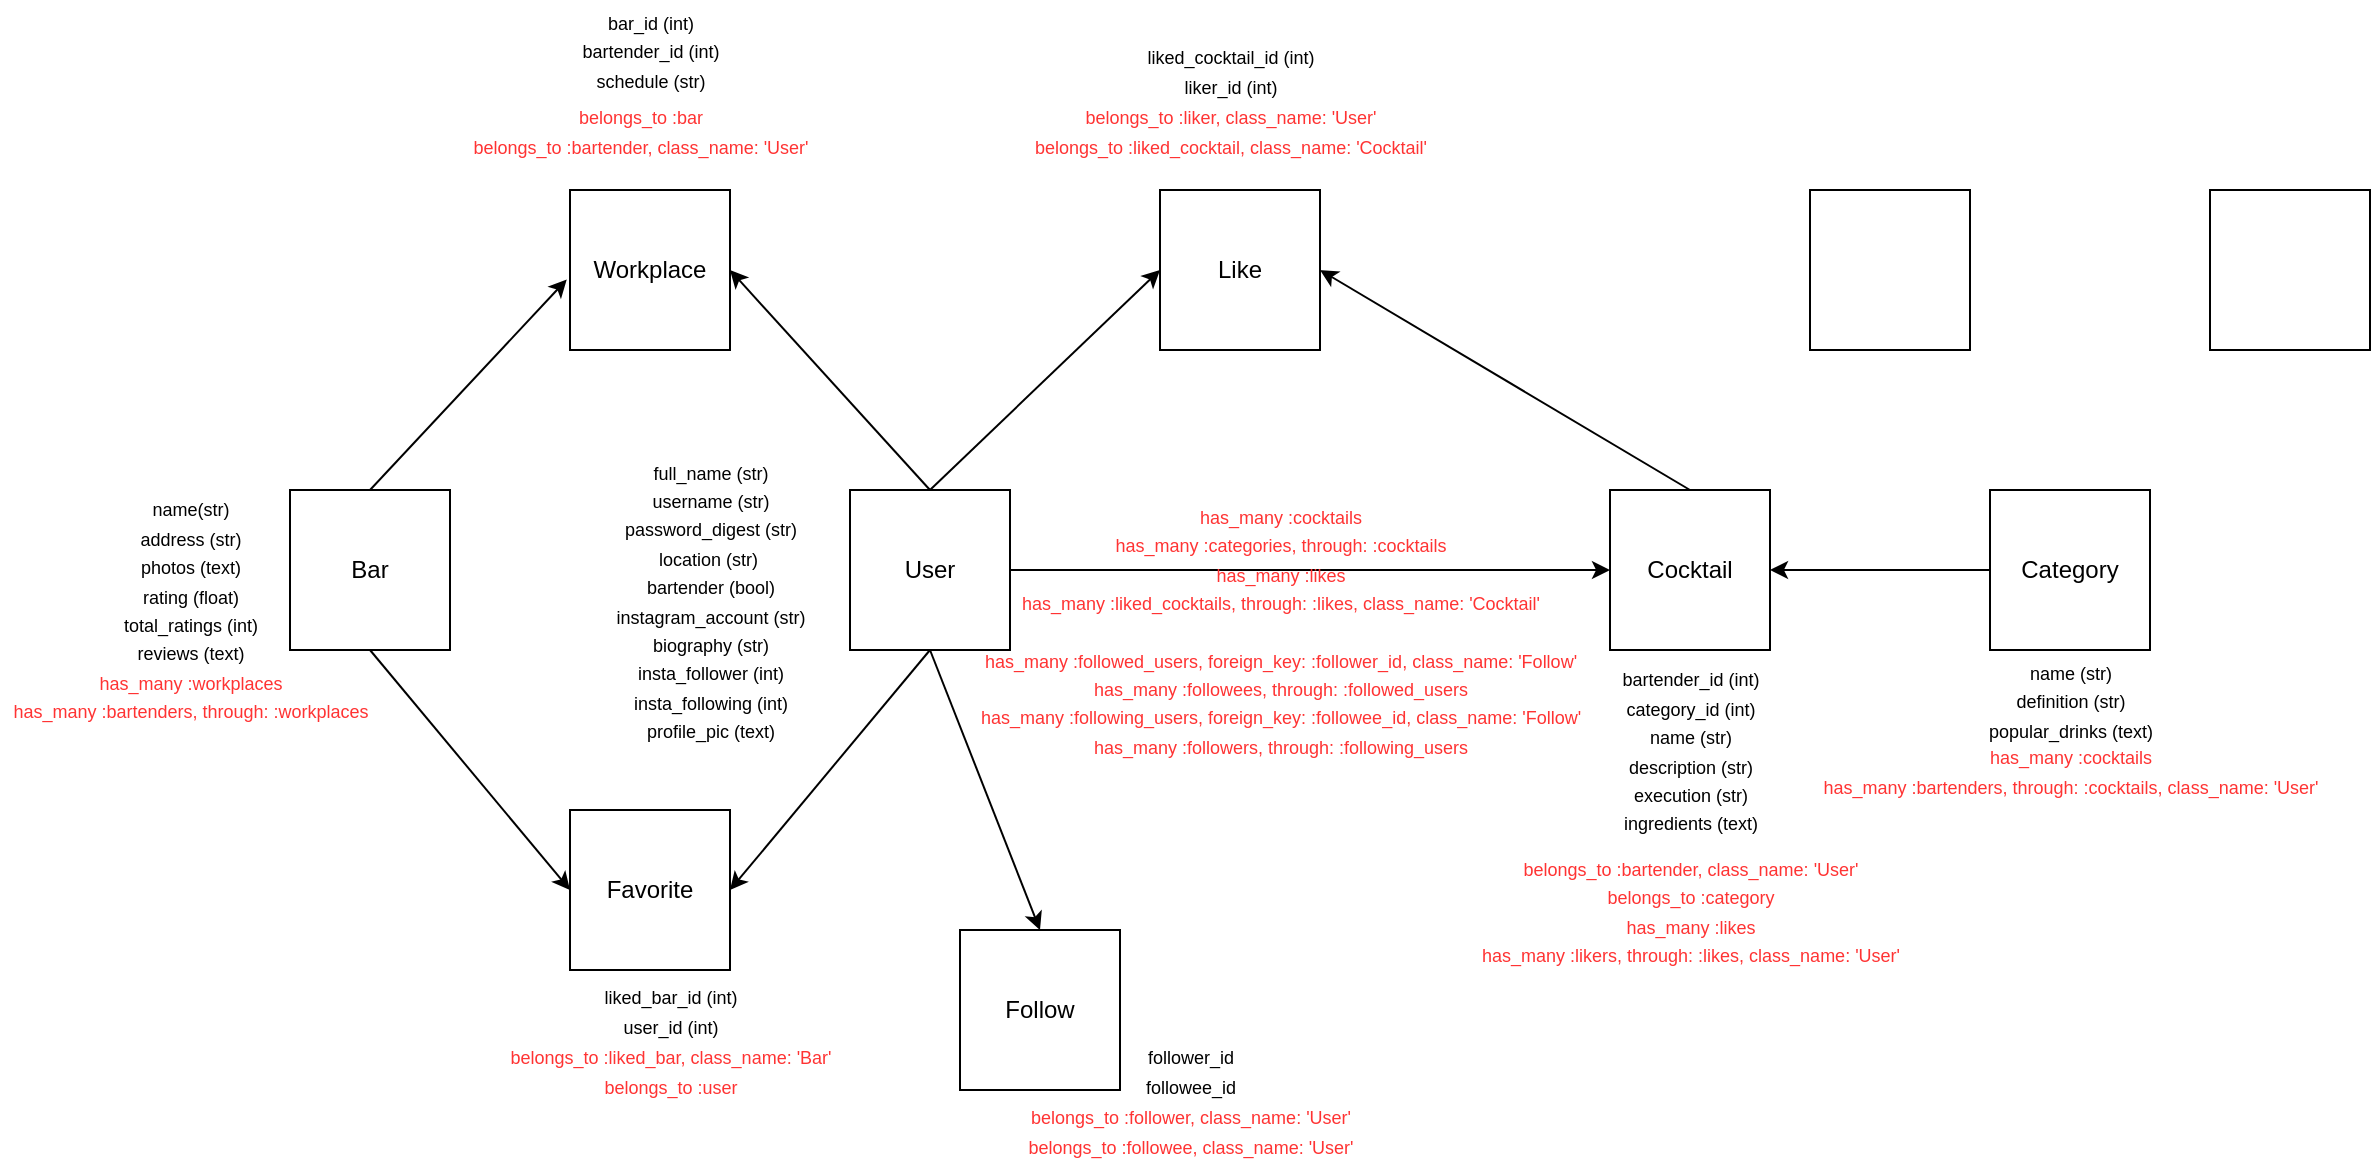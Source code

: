 <mxfile version="14.8.0" type="github">
  <diagram id="yXq_ncp_oJ6ES4drRkR6" name="Page-1">
    <mxGraphModel dx="1833" dy="1669" grid="1" gridSize="10" guides="1" tooltips="1" connect="1" arrows="1" fold="1" page="1" pageScale="1" pageWidth="850" pageHeight="1100" math="0" shadow="0">
      <root>
        <mxCell id="0" />
        <mxCell id="1" parent="0" />
        <mxCell id="LLp70P_dzTgBlbzyxr1e-1" value="Bar" style="whiteSpace=wrap;html=1;aspect=fixed;" parent="1" vertex="1">
          <mxGeometry x="50" y="40" width="80" height="80" as="geometry" />
        </mxCell>
        <mxCell id="LLp70P_dzTgBlbzyxr1e-2" value="Workplace" style="whiteSpace=wrap;html=1;aspect=fixed;" parent="1" vertex="1">
          <mxGeometry x="190" y="-110" width="80" height="80" as="geometry" />
        </mxCell>
        <mxCell id="LLp70P_dzTgBlbzyxr1e-3" value="User" style="whiteSpace=wrap;html=1;aspect=fixed;" parent="1" vertex="1">
          <mxGeometry x="330" y="40" width="80" height="80" as="geometry" />
        </mxCell>
        <mxCell id="LLp70P_dzTgBlbzyxr1e-4" value="Follow" style="whiteSpace=wrap;html=1;aspect=fixed;" parent="1" vertex="1">
          <mxGeometry x="385" y="260" width="80" height="80" as="geometry" />
        </mxCell>
        <mxCell id="LLp70P_dzTgBlbzyxr1e-5" value="Category" style="whiteSpace=wrap;html=1;aspect=fixed;" parent="1" vertex="1">
          <mxGeometry x="900" y="40" width="80" height="80" as="geometry" />
        </mxCell>
        <mxCell id="LLp70P_dzTgBlbzyxr1e-6" value="Cocktail" style="whiteSpace=wrap;html=1;aspect=fixed;" parent="1" vertex="1">
          <mxGeometry x="710" y="40" width="80" height="80" as="geometry" />
        </mxCell>
        <mxCell id="LLp70P_dzTgBlbzyxr1e-8" value="Like" style="whiteSpace=wrap;html=1;aspect=fixed;" parent="1" vertex="1">
          <mxGeometry x="485" y="-110" width="80" height="80" as="geometry" />
        </mxCell>
        <mxCell id="LLp70P_dzTgBlbzyxr1e-10" value="" style="endArrow=classic;html=1;entryX=-0.02;entryY=0.559;entryDx=0;entryDy=0;entryPerimeter=0;" parent="1" target="LLp70P_dzTgBlbzyxr1e-2" edge="1">
          <mxGeometry width="50" height="50" relative="1" as="geometry">
            <mxPoint x="90" y="40" as="sourcePoint" />
            <mxPoint x="140" y="-10" as="targetPoint" />
          </mxGeometry>
        </mxCell>
        <mxCell id="LLp70P_dzTgBlbzyxr1e-11" value="" style="endArrow=classic;html=1;entryX=1;entryY=0.5;entryDx=0;entryDy=0;exitX=0.5;exitY=0;exitDx=0;exitDy=0;" parent="1" source="LLp70P_dzTgBlbzyxr1e-3" target="LLp70P_dzTgBlbzyxr1e-2" edge="1">
          <mxGeometry width="50" height="50" relative="1" as="geometry">
            <mxPoint x="330" y="20" as="sourcePoint" />
            <mxPoint x="380" y="-30" as="targetPoint" />
          </mxGeometry>
        </mxCell>
        <mxCell id="LLp70P_dzTgBlbzyxr1e-12" value="" style="endArrow=classic;html=1;exitX=0.5;exitY=1;exitDx=0;exitDy=0;entryX=0.5;entryY=0;entryDx=0;entryDy=0;" parent="1" source="LLp70P_dzTgBlbzyxr1e-3" target="LLp70P_dzTgBlbzyxr1e-4" edge="1">
          <mxGeometry width="50" height="50" relative="1" as="geometry">
            <mxPoint x="220" y="160" as="sourcePoint" />
            <mxPoint x="270" y="110" as="targetPoint" />
          </mxGeometry>
        </mxCell>
        <mxCell id="LLp70P_dzTgBlbzyxr1e-13" value="" style="endArrow=classic;html=1;entryX=0;entryY=0.5;entryDx=0;entryDy=0;exitX=0.5;exitY=0;exitDx=0;exitDy=0;" parent="1" source="LLp70P_dzTgBlbzyxr1e-3" target="LLp70P_dzTgBlbzyxr1e-8" edge="1">
          <mxGeometry width="50" height="50" relative="1" as="geometry">
            <mxPoint x="385" y="40" as="sourcePoint" />
            <mxPoint x="440" y="-30" as="targetPoint" />
          </mxGeometry>
        </mxCell>
        <mxCell id="LLp70P_dzTgBlbzyxr1e-14" value="" style="endArrow=classic;html=1;exitX=1;exitY=0.5;exitDx=0;exitDy=0;entryX=0;entryY=0.5;entryDx=0;entryDy=0;" parent="1" source="LLp70P_dzTgBlbzyxr1e-3" target="LLp70P_dzTgBlbzyxr1e-6" edge="1">
          <mxGeometry width="50" height="50" relative="1" as="geometry">
            <mxPoint x="490" y="90" as="sourcePoint" />
            <mxPoint x="540" y="40" as="targetPoint" />
          </mxGeometry>
        </mxCell>
        <mxCell id="LLp70P_dzTgBlbzyxr1e-15" value="" style="endArrow=classic;html=1;exitX=0;exitY=0.5;exitDx=0;exitDy=0;entryX=1;entryY=0.5;entryDx=0;entryDy=0;" parent="1" source="LLp70P_dzTgBlbzyxr1e-5" target="LLp70P_dzTgBlbzyxr1e-6" edge="1">
          <mxGeometry width="50" height="50" relative="1" as="geometry">
            <mxPoint x="710" y="100" as="sourcePoint" />
            <mxPoint x="760" y="50" as="targetPoint" />
          </mxGeometry>
        </mxCell>
        <mxCell id="LLp70P_dzTgBlbzyxr1e-16" value="" style="endArrow=classic;html=1;entryX=1;entryY=0.5;entryDx=0;entryDy=0;exitX=0.5;exitY=0;exitDx=0;exitDy=0;" parent="1" source="LLp70P_dzTgBlbzyxr1e-6" target="LLp70P_dzTgBlbzyxr1e-8" edge="1">
          <mxGeometry width="50" height="50" relative="1" as="geometry">
            <mxPoint x="620" as="sourcePoint" />
            <mxPoint x="670" y="-50" as="targetPoint" />
          </mxGeometry>
        </mxCell>
        <mxCell id="LLp70P_dzTgBlbzyxr1e-17" value="&lt;font style=&quot;font-size: 9px&quot;&gt;name(str)&lt;br&gt;address (str)&lt;br&gt;photos (text)&lt;br&gt;rating (float)&lt;br&gt;total_ratings (int)&lt;br&gt;reviews (text)&lt;/font&gt;" style="text;html=1;align=center;verticalAlign=middle;resizable=0;points=[];autosize=1;strokeColor=none;" parent="1" vertex="1">
          <mxGeometry x="-40" y="35" width="80" height="100" as="geometry" />
        </mxCell>
        <mxCell id="LLp70P_dzTgBlbzyxr1e-18" value="&lt;font style=&quot;font-size: 9px&quot;&gt;full_name (str)&lt;br&gt;username (str)&lt;br&gt;password_digest (str)&lt;br&gt;location (str)&amp;nbsp;&lt;br&gt;bartender (bool)&lt;br&gt;instagram_account (str)&lt;br&gt;biography (str)&lt;br&gt;insta_follower (int)&lt;br&gt;insta_following (int)&lt;br&gt;profile_pic (text)&lt;/font&gt;" style="text;html=1;align=center;verticalAlign=middle;resizable=0;points=[];autosize=1;strokeColor=none;" parent="1" vertex="1">
          <mxGeometry x="205" y="15" width="110" height="160" as="geometry" />
        </mxCell>
        <mxCell id="LLp70P_dzTgBlbzyxr1e-19" value="&lt;font style=&quot;font-size: 9px&quot;&gt;bar_id (int)&lt;br&gt;bartender_id (int)&lt;br&gt;schedule (str)&lt;br&gt;&lt;/font&gt;" style="text;html=1;align=center;verticalAlign=middle;resizable=0;points=[];autosize=1;strokeColor=none;" parent="1" vertex="1">
          <mxGeometry x="190" y="-205" width="80" height="50" as="geometry" />
        </mxCell>
        <mxCell id="LLp70P_dzTgBlbzyxr1e-20" value="&lt;font style=&quot;font-size: 9px&quot;&gt;liked_cocktail_id (int)&lt;br&gt;liker_id (int)&lt;/font&gt;" style="text;html=1;align=center;verticalAlign=middle;resizable=0;points=[];autosize=1;strokeColor=none;" parent="1" vertex="1">
          <mxGeometry x="470" y="-190" width="100" height="40" as="geometry" />
        </mxCell>
        <mxCell id="LLp70P_dzTgBlbzyxr1e-21" value="&lt;font style=&quot;font-size: 9px&quot;&gt;bartender_id (int)&lt;br&gt;category_id (int)&lt;br&gt;name (str)&lt;br&gt;description (str)&lt;br&gt;execution (str)&lt;br&gt;ingredients (text)&lt;/font&gt;" style="text;html=1;align=center;verticalAlign=middle;resizable=0;points=[];autosize=1;strokeColor=none;" parent="1" vertex="1">
          <mxGeometry x="710" y="120" width="80" height="100" as="geometry" />
        </mxCell>
        <mxCell id="LLp70P_dzTgBlbzyxr1e-22" value="&lt;font style=&quot;font-size: 9px&quot;&gt;name (str)&lt;br&gt;definition (str)&lt;br&gt;popular_drinks (text)&lt;/font&gt;" style="text;html=1;align=center;verticalAlign=middle;resizable=0;points=[];autosize=1;strokeColor=none;" parent="1" vertex="1">
          <mxGeometry x="890" y="120" width="100" height="50" as="geometry" />
        </mxCell>
        <mxCell id="LLp70P_dzTgBlbzyxr1e-23" value="&lt;font style=&quot;font-size: 9px&quot;&gt;follower_id&lt;br&gt;followee_id&lt;/font&gt;" style="text;html=1;align=center;verticalAlign=middle;resizable=0;points=[];autosize=1;strokeColor=none;" parent="1" vertex="1">
          <mxGeometry x="470" y="310" width="60" height="40" as="geometry" />
        </mxCell>
        <mxCell id="LLp70P_dzTgBlbzyxr1e-24" value="&lt;font color=&quot;#ff3333&quot; style=&quot;font-size: 9px&quot;&gt;has_many :workplaces&lt;br&gt;has_many :bartenders, through: :workplaces&lt;br&gt;&lt;br&gt;&lt;/font&gt;" style="text;html=1;align=center;verticalAlign=middle;resizable=0;points=[];autosize=1;strokeColor=none;" parent="1" vertex="1">
          <mxGeometry x="-95" y="125" width="190" height="50" as="geometry" />
        </mxCell>
        <mxCell id="LLp70P_dzTgBlbzyxr1e-25" value="Favorite" style="whiteSpace=wrap;html=1;aspect=fixed;" parent="1" vertex="1">
          <mxGeometry x="190" y="200" width="80" height="80" as="geometry" />
        </mxCell>
        <mxCell id="LLp70P_dzTgBlbzyxr1e-26" value="" style="endArrow=classic;html=1;exitX=0.5;exitY=1;exitDx=0;exitDy=0;entryX=0;entryY=0.5;entryDx=0;entryDy=0;" parent="1" source="LLp70P_dzTgBlbzyxr1e-1" target="LLp70P_dzTgBlbzyxr1e-25" edge="1">
          <mxGeometry width="50" height="50" relative="1" as="geometry">
            <mxPoint x="100" y="260" as="sourcePoint" />
            <mxPoint x="150" y="210" as="targetPoint" />
          </mxGeometry>
        </mxCell>
        <mxCell id="LLp70P_dzTgBlbzyxr1e-27" value="" style="endArrow=classic;html=1;entryX=1;entryY=0.5;entryDx=0;entryDy=0;" parent="1" target="LLp70P_dzTgBlbzyxr1e-25" edge="1">
          <mxGeometry width="50" height="50" relative="1" as="geometry">
            <mxPoint x="370" y="120" as="sourcePoint" />
            <mxPoint x="370" y="180" as="targetPoint" />
          </mxGeometry>
        </mxCell>
        <mxCell id="LLp70P_dzTgBlbzyxr1e-28" value="&lt;font style=&quot;font-size: 9px&quot;&gt;liked_bar_id (int)&lt;br&gt;user_id (int)&lt;br&gt;&lt;/font&gt;" style="text;html=1;align=center;verticalAlign=middle;resizable=0;points=[];autosize=1;strokeColor=none;" parent="1" vertex="1">
          <mxGeometry x="200" y="280" width="80" height="40" as="geometry" />
        </mxCell>
        <mxCell id="LLp70P_dzTgBlbzyxr1e-31" value="&lt;font style=&quot;font-size: 9px&quot; color=&quot;#ff3333&quot;&gt;belongs_to :liked_bar, class_name: &#39;Bar&#39;&lt;br&gt;belongs_to :user&lt;br&gt;&lt;/font&gt;" style="text;html=1;align=center;verticalAlign=middle;resizable=0;points=[];autosize=1;strokeColor=none;" parent="1" vertex="1">
          <mxGeometry x="150" y="310" width="180" height="40" as="geometry" />
        </mxCell>
        <mxCell id="LLp70P_dzTgBlbzyxr1e-32" value="&lt;font style=&quot;font-size: 9px&quot; color=&quot;#ff3333&quot;&gt;belongs_to :follower, class_name: &#39;User&#39;&lt;br&gt;belongs_to :followee, class_name: &#39;User&#39;&lt;br&gt;&lt;/font&gt;" style="text;html=1;align=center;verticalAlign=middle;resizable=0;points=[];autosize=1;strokeColor=none;" parent="1" vertex="1">
          <mxGeometry x="410" y="340" width="180" height="40" as="geometry" />
        </mxCell>
        <mxCell id="LLp70P_dzTgBlbzyxr1e-33" value="&lt;font style=&quot;font-size: 9px&quot; color=&quot;#ff3333&quot;&gt;has_many :cocktails&lt;br&gt;has_many :categories, through: :cocktails&lt;br&gt;has_many :likes&lt;br&gt;has_many :liked_cocktails, through: :likes, class_name: &#39;Cocktail&#39;&lt;br&gt;&lt;br&gt;has_many :followed_users, foreign_key: :follower_id, class_name: &#39;Follow&#39;&lt;br&gt;has_many :followees, through: :followed_users&lt;br&gt;has_many :following_users, foreign_key: :followee_id, class_name: &#39;Follow&#39;&lt;br&gt;has_many :followers, through: :following_users&lt;br&gt;&lt;/font&gt;" style="text;html=1;align=center;verticalAlign=middle;resizable=0;points=[];autosize=1;strokeColor=none;" parent="1" vertex="1">
          <mxGeometry x="385" y="40" width="320" height="140" as="geometry" />
        </mxCell>
        <mxCell id="LLp70P_dzTgBlbzyxr1e-34" value="&lt;font style=&quot;font-size: 9px&quot; color=&quot;#ff3333&quot;&gt;belongs_to :bartender, class_name: &#39;User&#39;&lt;br&gt;belongs_to :category&lt;br&gt;has_many :likes&lt;br&gt;has_many :likers, through: :likes, class_name: &#39;User&#39;&lt;br&gt;&lt;/font&gt;" style="text;html=1;align=center;verticalAlign=middle;resizable=0;points=[];autosize=1;strokeColor=none;" parent="1" vertex="1">
          <mxGeometry x="640" y="215" width="220" height="70" as="geometry" />
        </mxCell>
        <mxCell id="LLp70P_dzTgBlbzyxr1e-35" value="&lt;font style=&quot;font-size: 9px&quot; color=&quot;#ff3333&quot;&gt;has_many :cocktails&lt;br&gt;has_many :bartenders, through: :cocktails, class_name: &#39;User&#39;&lt;br&gt;&lt;/font&gt;" style="text;html=1;align=center;verticalAlign=middle;resizable=0;points=[];autosize=1;strokeColor=none;" parent="1" vertex="1">
          <mxGeometry x="810" y="160" width="260" height="40" as="geometry" />
        </mxCell>
        <mxCell id="LLp70P_dzTgBlbzyxr1e-36" value="&lt;font style=&quot;font-size: 9px&quot; color=&quot;#ff3333&quot;&gt;belongs_to :liker, class_name: &#39;User&#39;&lt;br&gt;belongs_to :liked_cocktail, class_name: &#39;Cocktail&#39;&lt;br&gt;&lt;/font&gt;" style="text;html=1;align=center;verticalAlign=middle;resizable=0;points=[];autosize=1;strokeColor=none;" parent="1" vertex="1">
          <mxGeometry x="415" y="-160" width="210" height="40" as="geometry" />
        </mxCell>
        <mxCell id="LLp70P_dzTgBlbzyxr1e-37" value="&lt;font style=&quot;font-size: 9px&quot; color=&quot;#ff3333&quot;&gt;belongs_to :bar&lt;br&gt;belongs_to :bartender, class_name: &#39;User&#39;&lt;br&gt;&lt;/font&gt;" style="text;html=1;align=center;verticalAlign=middle;resizable=0;points=[];autosize=1;strokeColor=none;" parent="1" vertex="1">
          <mxGeometry x="135" y="-160" width="180" height="40" as="geometry" />
        </mxCell>
        <mxCell id="wkhF6PWH8usmbtx6eN91-1" value="" style="whiteSpace=wrap;html=1;aspect=fixed;" vertex="1" parent="1">
          <mxGeometry x="810" y="-110" width="80" height="80" as="geometry" />
        </mxCell>
        <mxCell id="wkhF6PWH8usmbtx6eN91-2" value="" style="whiteSpace=wrap;html=1;aspect=fixed;" vertex="1" parent="1">
          <mxGeometry x="1010" y="-110" width="80" height="80" as="geometry" />
        </mxCell>
      </root>
    </mxGraphModel>
  </diagram>
</mxfile>

